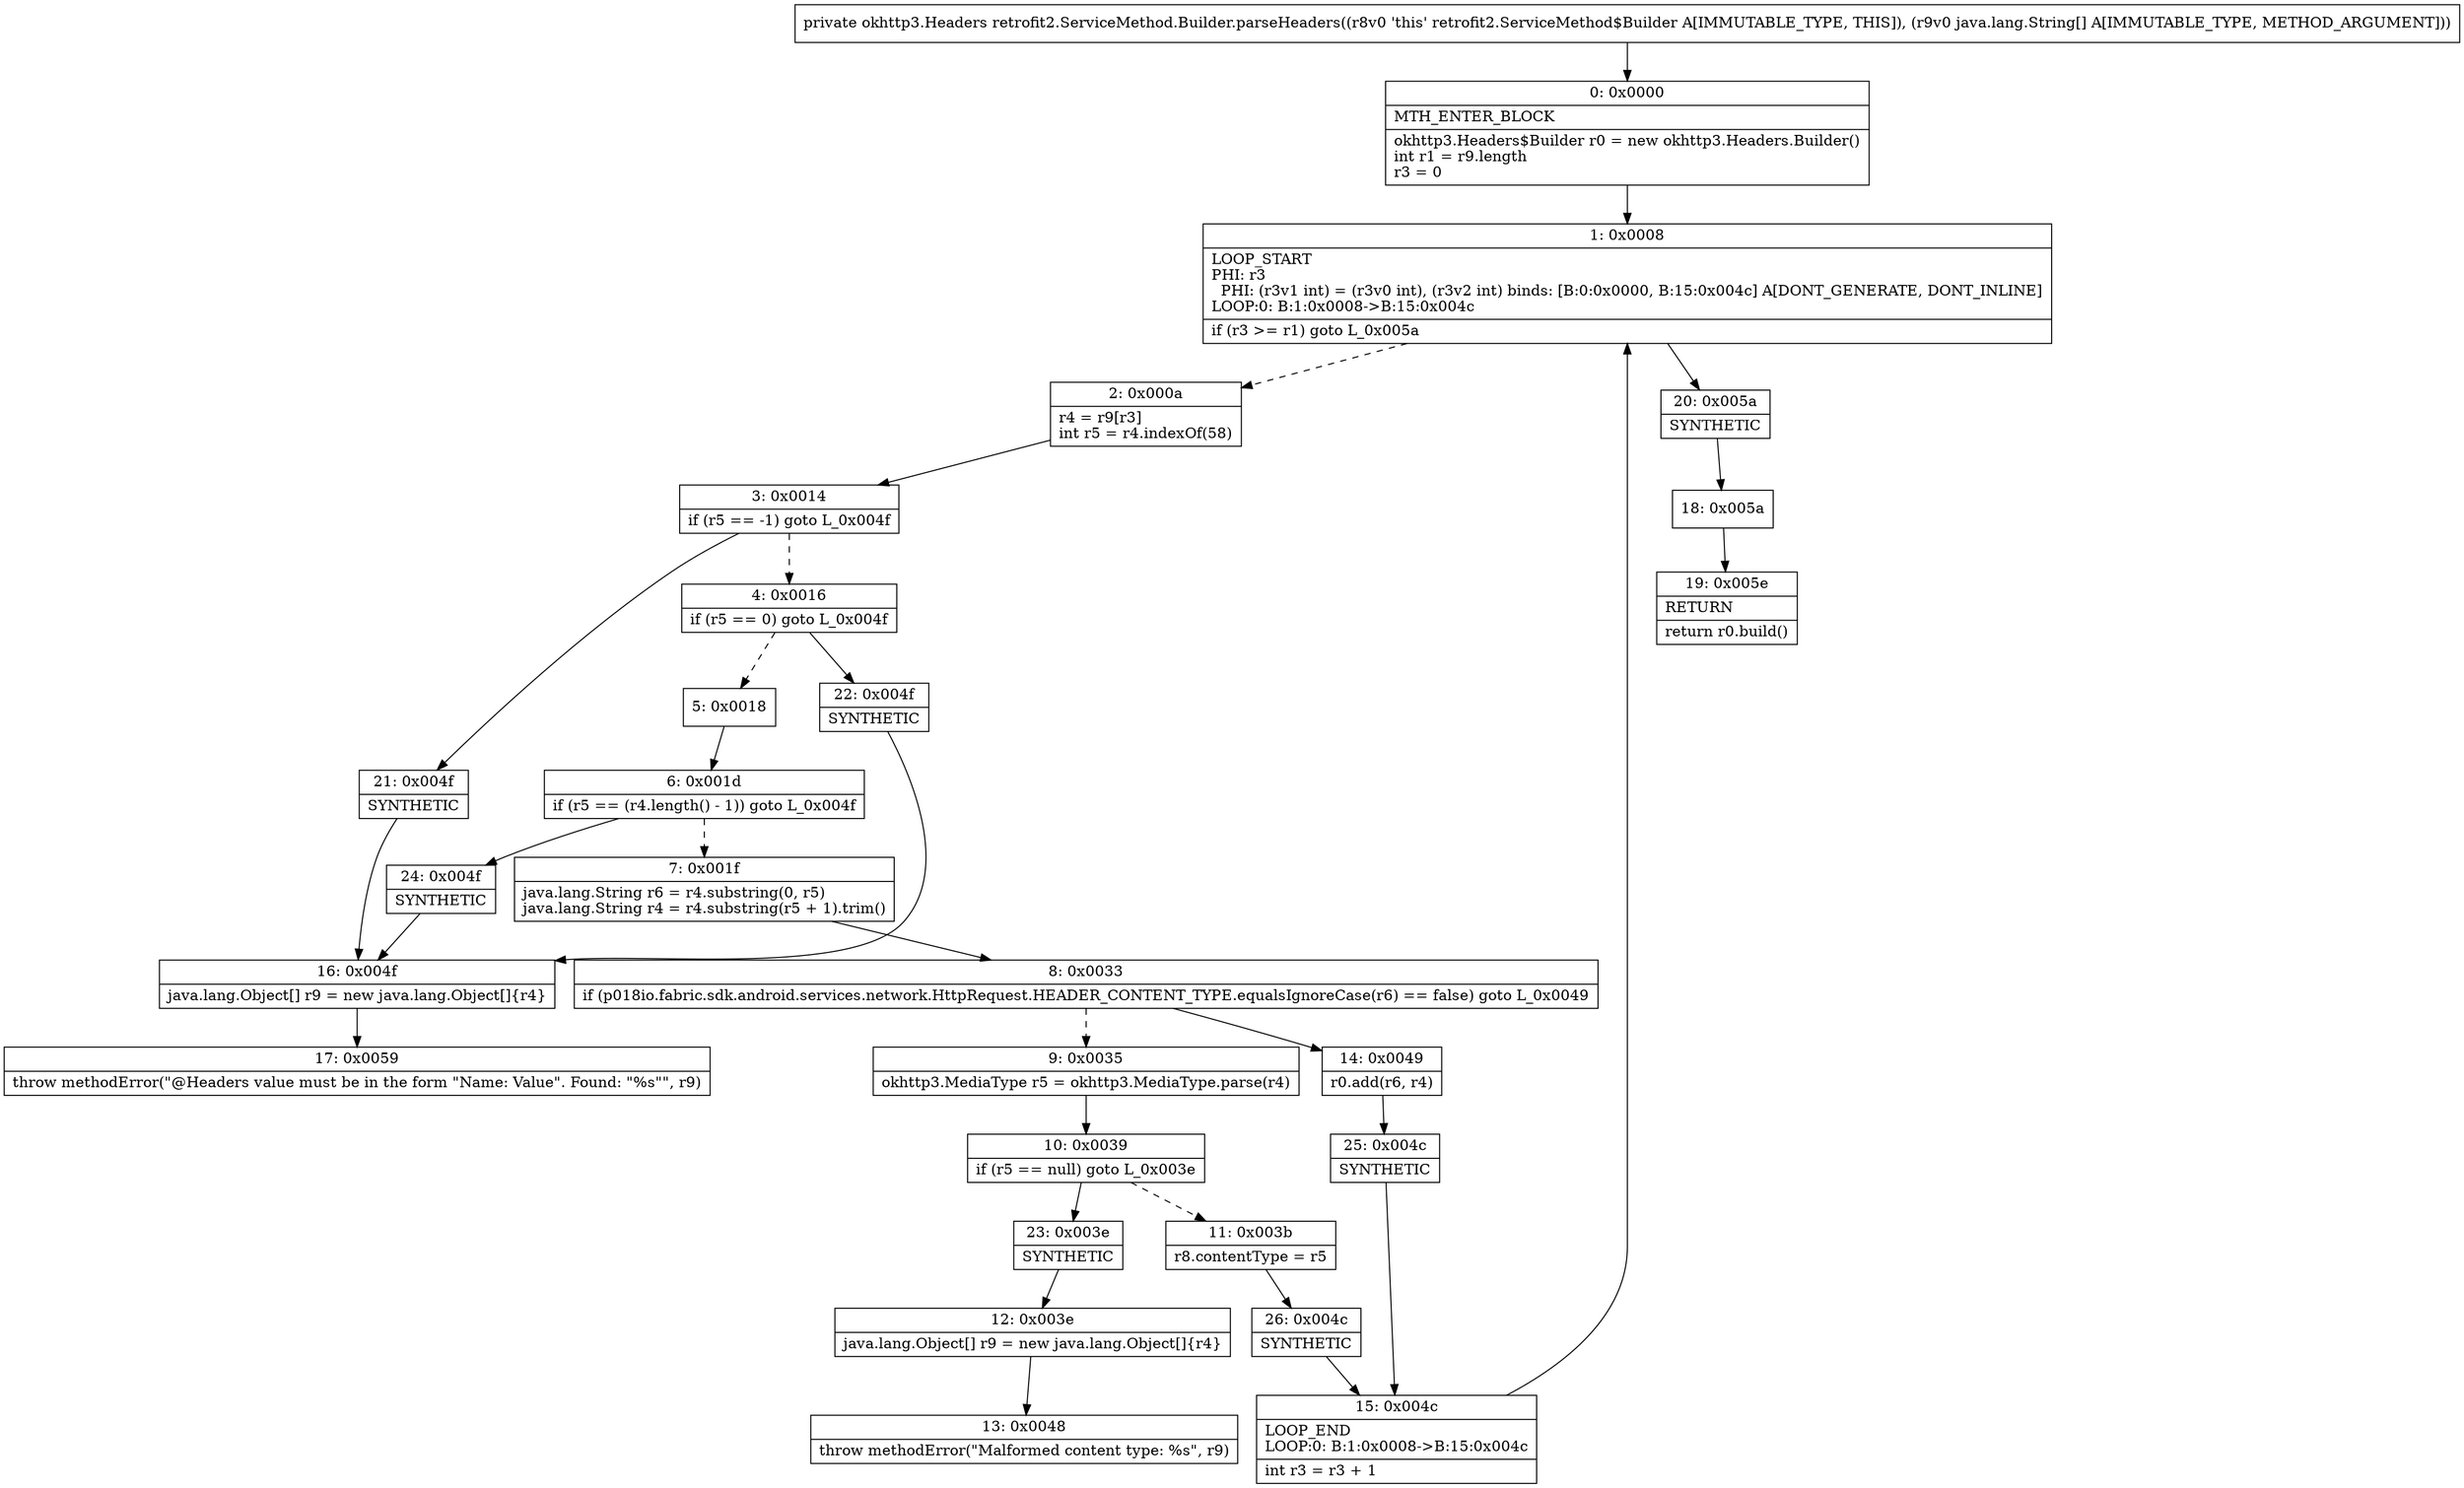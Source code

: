 digraph "CFG forretrofit2.ServiceMethod.Builder.parseHeaders([Ljava\/lang\/String;)Lokhttp3\/Headers;" {
Node_0 [shape=record,label="{0\:\ 0x0000|MTH_ENTER_BLOCK\l|okhttp3.Headers$Builder r0 = new okhttp3.Headers.Builder()\lint r1 = r9.length\lr3 = 0\l}"];
Node_1 [shape=record,label="{1\:\ 0x0008|LOOP_START\lPHI: r3 \l  PHI: (r3v1 int) = (r3v0 int), (r3v2 int) binds: [B:0:0x0000, B:15:0x004c] A[DONT_GENERATE, DONT_INLINE]\lLOOP:0: B:1:0x0008\-\>B:15:0x004c\l|if (r3 \>= r1) goto L_0x005a\l}"];
Node_2 [shape=record,label="{2\:\ 0x000a|r4 = r9[r3]\lint r5 = r4.indexOf(58)\l}"];
Node_3 [shape=record,label="{3\:\ 0x0014|if (r5 == \-1) goto L_0x004f\l}"];
Node_4 [shape=record,label="{4\:\ 0x0016|if (r5 == 0) goto L_0x004f\l}"];
Node_5 [shape=record,label="{5\:\ 0x0018}"];
Node_6 [shape=record,label="{6\:\ 0x001d|if (r5 == (r4.length() \- 1)) goto L_0x004f\l}"];
Node_7 [shape=record,label="{7\:\ 0x001f|java.lang.String r6 = r4.substring(0, r5)\ljava.lang.String r4 = r4.substring(r5 + 1).trim()\l}"];
Node_8 [shape=record,label="{8\:\ 0x0033|if (p018io.fabric.sdk.android.services.network.HttpRequest.HEADER_CONTENT_TYPE.equalsIgnoreCase(r6) == false) goto L_0x0049\l}"];
Node_9 [shape=record,label="{9\:\ 0x0035|okhttp3.MediaType r5 = okhttp3.MediaType.parse(r4)\l}"];
Node_10 [shape=record,label="{10\:\ 0x0039|if (r5 == null) goto L_0x003e\l}"];
Node_11 [shape=record,label="{11\:\ 0x003b|r8.contentType = r5\l}"];
Node_12 [shape=record,label="{12\:\ 0x003e|java.lang.Object[] r9 = new java.lang.Object[]\{r4\}\l}"];
Node_13 [shape=record,label="{13\:\ 0x0048|throw methodError(\"Malformed content type: %s\", r9)\l}"];
Node_14 [shape=record,label="{14\:\ 0x0049|r0.add(r6, r4)\l}"];
Node_15 [shape=record,label="{15\:\ 0x004c|LOOP_END\lLOOP:0: B:1:0x0008\-\>B:15:0x004c\l|int r3 = r3 + 1\l}"];
Node_16 [shape=record,label="{16\:\ 0x004f|java.lang.Object[] r9 = new java.lang.Object[]\{r4\}\l}"];
Node_17 [shape=record,label="{17\:\ 0x0059|throw methodError(\"@Headers value must be in the form \"Name: Value\". Found: \"%s\"\", r9)\l}"];
Node_18 [shape=record,label="{18\:\ 0x005a}"];
Node_19 [shape=record,label="{19\:\ 0x005e|RETURN\l|return r0.build()\l}"];
Node_20 [shape=record,label="{20\:\ 0x005a|SYNTHETIC\l}"];
Node_21 [shape=record,label="{21\:\ 0x004f|SYNTHETIC\l}"];
Node_22 [shape=record,label="{22\:\ 0x004f|SYNTHETIC\l}"];
Node_23 [shape=record,label="{23\:\ 0x003e|SYNTHETIC\l}"];
Node_24 [shape=record,label="{24\:\ 0x004f|SYNTHETIC\l}"];
Node_25 [shape=record,label="{25\:\ 0x004c|SYNTHETIC\l}"];
Node_26 [shape=record,label="{26\:\ 0x004c|SYNTHETIC\l}"];
MethodNode[shape=record,label="{private okhttp3.Headers retrofit2.ServiceMethod.Builder.parseHeaders((r8v0 'this' retrofit2.ServiceMethod$Builder A[IMMUTABLE_TYPE, THIS]), (r9v0 java.lang.String[] A[IMMUTABLE_TYPE, METHOD_ARGUMENT])) }"];
MethodNode -> Node_0;
Node_0 -> Node_1;
Node_1 -> Node_2[style=dashed];
Node_1 -> Node_20;
Node_2 -> Node_3;
Node_3 -> Node_4[style=dashed];
Node_3 -> Node_21;
Node_4 -> Node_5[style=dashed];
Node_4 -> Node_22;
Node_5 -> Node_6;
Node_6 -> Node_7[style=dashed];
Node_6 -> Node_24;
Node_7 -> Node_8;
Node_8 -> Node_9[style=dashed];
Node_8 -> Node_14;
Node_9 -> Node_10;
Node_10 -> Node_11[style=dashed];
Node_10 -> Node_23;
Node_11 -> Node_26;
Node_12 -> Node_13;
Node_14 -> Node_25;
Node_15 -> Node_1;
Node_16 -> Node_17;
Node_18 -> Node_19;
Node_20 -> Node_18;
Node_21 -> Node_16;
Node_22 -> Node_16;
Node_23 -> Node_12;
Node_24 -> Node_16;
Node_25 -> Node_15;
Node_26 -> Node_15;
}

